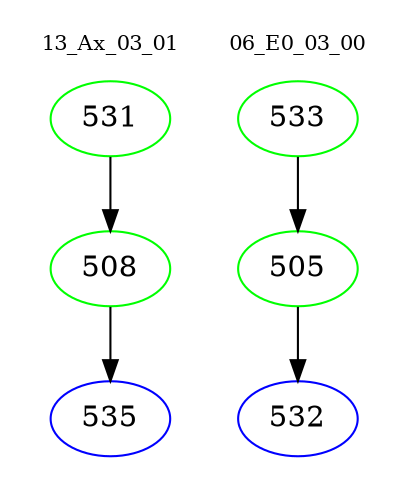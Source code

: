 digraph{
subgraph cluster_0 {
color = white
label = "13_Ax_03_01";
fontsize=10;
T0_531 [label="531", color="green"]
T0_531 -> T0_508 [color="black"]
T0_508 [label="508", color="green"]
T0_508 -> T0_535 [color="black"]
T0_535 [label="535", color="blue"]
}
subgraph cluster_1 {
color = white
label = "06_E0_03_00";
fontsize=10;
T1_533 [label="533", color="green"]
T1_533 -> T1_505 [color="black"]
T1_505 [label="505", color="green"]
T1_505 -> T1_532 [color="black"]
T1_532 [label="532", color="blue"]
}
}
